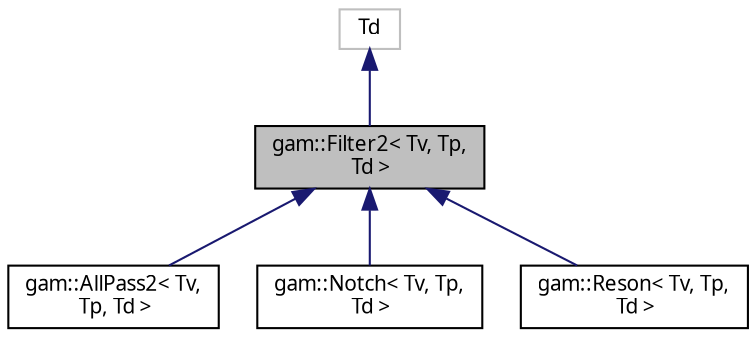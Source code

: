digraph "gam::Filter2&lt; Tv, Tp, Td &gt;"
{
 // LATEX_PDF_SIZE
  bgcolor="transparent";
  edge [fontname="FreeSans.ttf",fontsize="10",labelfontname="FreeSans.ttf",labelfontsize="10"];
  node [fontname="FreeSans.ttf",fontsize="10",shape=record];
  Node1 [label="gam::Filter2\< Tv, Tp,\l Td \>",height=0.2,width=0.4,color="black", fillcolor="grey75", style="filled", fontcolor="black",tooltip="Abstract base class for 2-pole or 2-zero filter."];
  Node2 -> Node1 [dir="back",color="midnightblue",fontsize="10",style="solid",fontname="FreeSans.ttf"];
  Node2 [label="Td",height=0.2,width=0.4,color="grey75",tooltip=" "];
  Node1 -> Node3 [dir="back",color="midnightblue",fontsize="10",style="solid",fontname="FreeSans.ttf"];
  Node3 [label="gam::AllPass2\< Tv,\l Tp, Td \>",height=0.2,width=0.4,color="black",URL="$classgam_1_1_all_pass2.html",tooltip="Second-order all-pass filter."];
  Node1 -> Node4 [dir="back",color="midnightblue",fontsize="10",style="solid",fontname="FreeSans.ttf"];
  Node4 [label="gam::Notch\< Tv, Tp,\l Td \>",height=0.2,width=0.4,color="black",URL="$classgam_1_1_notch.html",tooltip="Two-zero notch."];
  Node1 -> Node5 [dir="back",color="midnightblue",fontsize="10",style="solid",fontname="FreeSans.ttf"];
  Node5 [label="gam::Reson\< Tv, Tp,\l Td \>",height=0.2,width=0.4,color="black",URL="$classgam_1_1_reson.html",tooltip="Two-pole resonator."];
}
